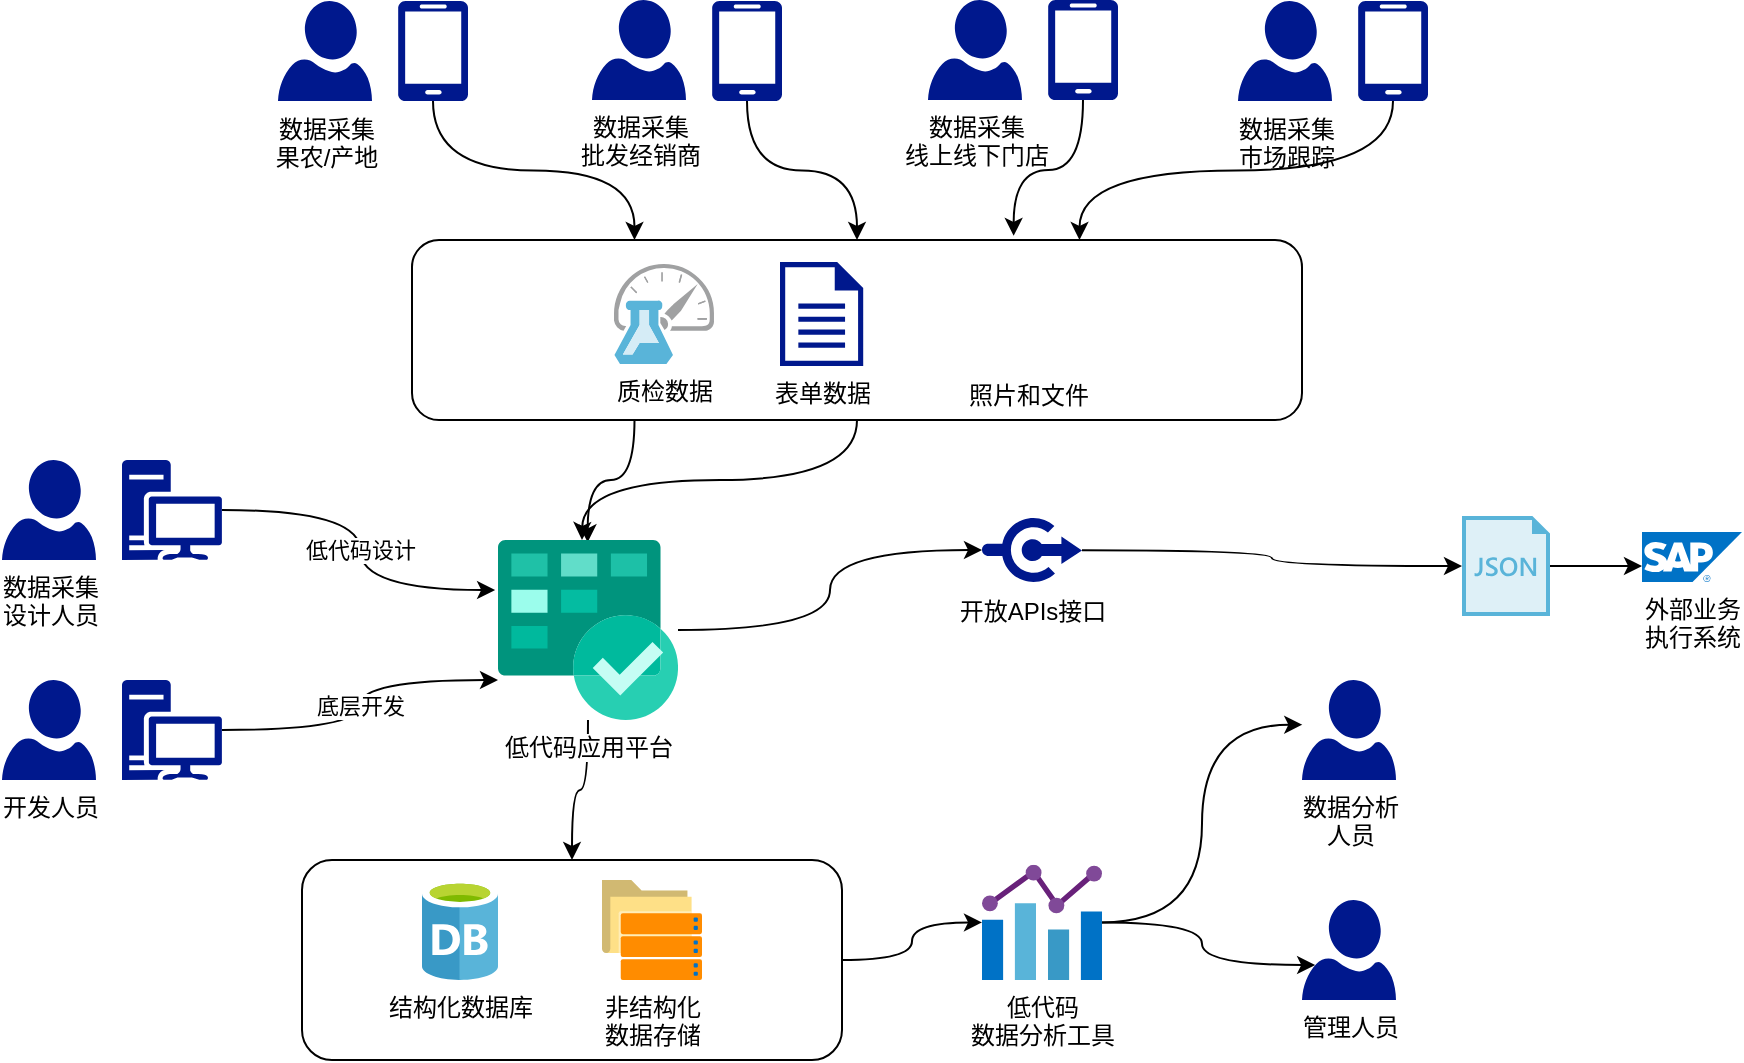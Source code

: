 <mxfile version="16.6.5" type="github">
  <diagram id="5N4iI0W4ZJ2sVaFIpPAm" name="Page-1">
    <mxGraphModel dx="1052" dy="545" grid="1" gridSize="10" guides="1" tooltips="1" connect="1" arrows="1" fold="1" page="1" pageScale="1" pageWidth="1169" pageHeight="827" math="0" shadow="0">
      <root>
        <mxCell id="0" />
        <mxCell id="1" parent="0" />
        <mxCell id="i6ZNVyWIBHiedOZb8DuU-54" style="edgeStyle=orthogonalEdgeStyle;curved=1;rounded=0;orthogonalLoop=1;jettySize=auto;html=1;exitX=1;exitY=0.5;exitDx=0;exitDy=0;" edge="1" parent="1" source="i6ZNVyWIBHiedOZb8DuU-52" target="i6ZNVyWIBHiedOZb8DuU-9">
          <mxGeometry relative="1" as="geometry" />
        </mxCell>
        <mxCell id="i6ZNVyWIBHiedOZb8DuU-52" value="" style="rounded=1;whiteSpace=wrap;html=1;" vertex="1" parent="1">
          <mxGeometry x="210" y="580" width="270" height="100" as="geometry" />
        </mxCell>
        <mxCell id="i6ZNVyWIBHiedOZb8DuU-48" style="edgeStyle=orthogonalEdgeStyle;curved=1;rounded=0;orthogonalLoop=1;jettySize=auto;html=1;exitX=0.25;exitY=1;exitDx=0;exitDy=0;entryX=0.498;entryY=0.013;entryDx=0;entryDy=0;entryPerimeter=0;" edge="1" parent="1" source="i6ZNVyWIBHiedOZb8DuU-43" target="i6ZNVyWIBHiedOZb8DuU-10">
          <mxGeometry relative="1" as="geometry" />
        </mxCell>
        <mxCell id="i6ZNVyWIBHiedOZb8DuU-49" style="edgeStyle=orthogonalEdgeStyle;curved=1;rounded=0;orthogonalLoop=1;jettySize=auto;html=1;exitX=0.5;exitY=1;exitDx=0;exitDy=0;" edge="1" parent="1" source="i6ZNVyWIBHiedOZb8DuU-43">
          <mxGeometry relative="1" as="geometry">
            <mxPoint x="350" y="420" as="targetPoint" />
          </mxGeometry>
        </mxCell>
        <mxCell id="i6ZNVyWIBHiedOZb8DuU-43" value="" style="rounded=1;whiteSpace=wrap;html=1;" vertex="1" parent="1">
          <mxGeometry x="265" y="270" width="445" height="90" as="geometry" />
        </mxCell>
        <mxCell id="i6ZNVyWIBHiedOZb8DuU-1" value="结构化数据库" style="sketch=0;aspect=fixed;html=1;points=[];align=center;image;fontSize=12;image=img/lib/mscae/Database_General.svg;" vertex="1" parent="1">
          <mxGeometry x="270" y="590" width="38" height="50" as="geometry" />
        </mxCell>
        <mxCell id="i6ZNVyWIBHiedOZb8DuU-37" value="低代码设计" style="edgeStyle=orthogonalEdgeStyle;curved=1;rounded=0;orthogonalLoop=1;jettySize=auto;html=1;exitX=1;exitY=0.5;exitDx=0;exitDy=0;exitPerimeter=0;entryX=-0.016;entryY=0.278;entryDx=0;entryDy=0;entryPerimeter=0;" edge="1" parent="1" source="i6ZNVyWIBHiedOZb8DuU-4" target="i6ZNVyWIBHiedOZb8DuU-10">
          <mxGeometry relative="1" as="geometry" />
        </mxCell>
        <mxCell id="i6ZNVyWIBHiedOZb8DuU-4" value="" style="sketch=0;aspect=fixed;pointerEvents=1;shadow=0;dashed=0;html=1;strokeColor=none;labelPosition=center;verticalLabelPosition=bottom;verticalAlign=top;align=center;fillColor=#00188D;shape=mxgraph.mscae.enterprise.workstation_client" vertex="1" parent="1">
          <mxGeometry x="120" y="380" width="50" height="50" as="geometry" />
        </mxCell>
        <mxCell id="i6ZNVyWIBHiedOZb8DuU-44" style="edgeStyle=orthogonalEdgeStyle;curved=1;rounded=0;orthogonalLoop=1;jettySize=auto;html=1;entryX=0.25;entryY=0;entryDx=0;entryDy=0;" edge="1" parent="1" source="i6ZNVyWIBHiedOZb8DuU-5" target="i6ZNVyWIBHiedOZb8DuU-43">
          <mxGeometry relative="1" as="geometry" />
        </mxCell>
        <mxCell id="i6ZNVyWIBHiedOZb8DuU-5" value="" style="sketch=0;aspect=fixed;pointerEvents=1;shadow=0;dashed=0;html=1;strokeColor=none;labelPosition=center;verticalLabelPosition=bottom;verticalAlign=top;align=center;fillColor=#00188D;shape=mxgraph.azure.mobile" vertex="1" parent="1">
          <mxGeometry x="258" y="150.5" width="35" height="50" as="geometry" />
        </mxCell>
        <mxCell id="i6ZNVyWIBHiedOZb8DuU-6" value="数据采集&lt;br&gt;设计人员" style="sketch=0;aspect=fixed;pointerEvents=1;shadow=0;dashed=0;html=1;strokeColor=none;labelPosition=center;verticalLabelPosition=bottom;verticalAlign=top;align=center;fillColor=#00188D;shape=mxgraph.azure.user" vertex="1" parent="1">
          <mxGeometry x="60" y="380" width="47" height="50" as="geometry" />
        </mxCell>
        <mxCell id="i6ZNVyWIBHiedOZb8DuU-7" value="外部业务&lt;br&gt;执行系统" style="sketch=0;aspect=fixed;html=1;points=[];align=center;image;fontSize=12;image=img/lib/mscae/SAP_HANA_on_Azure.svg;" vertex="1" parent="1">
          <mxGeometry x="880" y="416" width="50" height="25" as="geometry" />
        </mxCell>
        <mxCell id="i6ZNVyWIBHiedOZb8DuU-59" style="edgeStyle=orthogonalEdgeStyle;curved=1;rounded=0;orthogonalLoop=1;jettySize=auto;html=1;entryX=0;entryY=0.68;entryDx=0;entryDy=0;entryPerimeter=0;" edge="1" parent="1" source="i6ZNVyWIBHiedOZb8DuU-8" target="i6ZNVyWIBHiedOZb8DuU-7">
          <mxGeometry relative="1" as="geometry" />
        </mxCell>
        <mxCell id="i6ZNVyWIBHiedOZb8DuU-8" value="" style="sketch=0;aspect=fixed;html=1;points=[];align=center;image;fontSize=12;image=img/lib/mscae/Templates.svg;" vertex="1" parent="1">
          <mxGeometry x="790" y="408" width="44" height="50" as="geometry" />
        </mxCell>
        <mxCell id="i6ZNVyWIBHiedOZb8DuU-55" style="edgeStyle=orthogonalEdgeStyle;curved=1;rounded=0;orthogonalLoop=1;jettySize=auto;html=1;entryX=0.003;entryY=0.447;entryDx=0;entryDy=0;entryPerimeter=0;" edge="1" parent="1" source="i6ZNVyWIBHiedOZb8DuU-9" target="i6ZNVyWIBHiedOZb8DuU-26">
          <mxGeometry relative="1" as="geometry" />
        </mxCell>
        <mxCell id="i6ZNVyWIBHiedOZb8DuU-56" style="edgeStyle=orthogonalEdgeStyle;curved=1;rounded=0;orthogonalLoop=1;jettySize=auto;html=1;entryX=0.14;entryY=0.65;entryDx=0;entryDy=0;entryPerimeter=0;" edge="1" parent="1" source="i6ZNVyWIBHiedOZb8DuU-9" target="i6ZNVyWIBHiedOZb8DuU-25">
          <mxGeometry relative="1" as="geometry" />
        </mxCell>
        <mxCell id="i6ZNVyWIBHiedOZb8DuU-9" value="低代码&lt;br&gt;数据分析工具" style="sketch=0;aspect=fixed;html=1;points=[];align=center;image;fontSize=12;image=img/lib/mscae/Chart.svg;" vertex="1" parent="1">
          <mxGeometry x="550" y="582.4" width="60" height="57.6" as="geometry" />
        </mxCell>
        <mxCell id="i6ZNVyWIBHiedOZb8DuU-53" style="edgeStyle=orthogonalEdgeStyle;curved=1;rounded=0;orthogonalLoop=1;jettySize=auto;html=1;entryX=0.5;entryY=0;entryDx=0;entryDy=0;" edge="1" parent="1" source="i6ZNVyWIBHiedOZb8DuU-10" target="i6ZNVyWIBHiedOZb8DuU-52">
          <mxGeometry relative="1" as="geometry" />
        </mxCell>
        <mxCell id="i6ZNVyWIBHiedOZb8DuU-57" style="edgeStyle=orthogonalEdgeStyle;curved=1;rounded=0;orthogonalLoop=1;jettySize=auto;html=1;entryX=0;entryY=0.5;entryDx=0;entryDy=0;entryPerimeter=0;" edge="1" parent="1" source="i6ZNVyWIBHiedOZb8DuU-10" target="i6ZNVyWIBHiedOZb8DuU-15">
          <mxGeometry relative="1" as="geometry" />
        </mxCell>
        <mxCell id="i6ZNVyWIBHiedOZb8DuU-10" value="低代码应用平台" style="sketch=0;aspect=fixed;html=1;points=[];align=center;image;fontSize=12;image=img/lib/mscae/Azure_Boards.svg;" vertex="1" parent="1">
          <mxGeometry x="308" y="420" width="90" height="90" as="geometry" />
        </mxCell>
        <mxCell id="i6ZNVyWIBHiedOZb8DuU-13" value="质检数据" style="sketch=0;aspect=fixed;html=1;points=[];align=center;image;fontSize=12;image=img/lib/mscae/Machine_Learning_Studio_Web_Service_Plans.svg;" vertex="1" parent="1">
          <mxGeometry x="366" y="282" width="50" height="50" as="geometry" />
        </mxCell>
        <mxCell id="i6ZNVyWIBHiedOZb8DuU-58" style="edgeStyle=orthogonalEdgeStyle;curved=1;rounded=0;orthogonalLoop=1;jettySize=auto;html=1;exitX=1;exitY=0.505;exitDx=0;exitDy=0;exitPerimeter=0;" edge="1" parent="1" source="i6ZNVyWIBHiedOZb8DuU-15" target="i6ZNVyWIBHiedOZb8DuU-8">
          <mxGeometry relative="1" as="geometry" />
        </mxCell>
        <mxCell id="i6ZNVyWIBHiedOZb8DuU-15" value="开放APIs接口" style="sketch=0;aspect=fixed;pointerEvents=1;shadow=0;dashed=0;html=1;strokeColor=none;labelPosition=center;verticalLabelPosition=bottom;verticalAlign=top;align=center;fillColor=#00188D;shape=mxgraph.mscae.enterprise.connectors" vertex="1" parent="1">
          <mxGeometry x="550" y="408" width="50" height="34" as="geometry" />
        </mxCell>
        <mxCell id="i6ZNVyWIBHiedOZb8DuU-18" value="照片和文件" style="shape=image;html=1;verticalAlign=top;verticalLabelPosition=bottom;labelBackgroundColor=#ffffff;imageAspect=0;aspect=fixed;image=https://cdn0.iconfinder.com/data/icons/iphone-7-airpods-icons/24/dual-camera-2-128.png" vertex="1" parent="1">
          <mxGeometry x="546" y="280" width="54" height="54" as="geometry" />
        </mxCell>
        <mxCell id="i6ZNVyWIBHiedOZb8DuU-20" value="表单数据" style="sketch=0;aspect=fixed;pointerEvents=1;shadow=0;dashed=0;html=1;strokeColor=none;labelPosition=center;verticalLabelPosition=bottom;verticalAlign=top;align=center;fillColor=#00188D;shape=mxgraph.mscae.enterprise.document" vertex="1" parent="1">
          <mxGeometry x="449" y="281" width="41.6" height="52" as="geometry" />
        </mxCell>
        <mxCell id="i6ZNVyWIBHiedOZb8DuU-21" value="非结构化&lt;br&gt;数据存储" style="sketch=0;aspect=fixed;html=1;points=[];align=center;image;fontSize=12;image=img/lib/mscae/AzureFXTEdgeFiler.svg;" vertex="1" parent="1">
          <mxGeometry x="360" y="590" width="50" height="50" as="geometry" />
        </mxCell>
        <mxCell id="i6ZNVyWIBHiedOZb8DuU-22" value="数据采集&lt;br&gt;果农/产地" style="sketch=0;aspect=fixed;pointerEvents=1;shadow=0;dashed=0;html=1;strokeColor=none;labelPosition=center;verticalLabelPosition=bottom;verticalAlign=top;align=center;fillColor=#00188D;shape=mxgraph.azure.user" vertex="1" parent="1">
          <mxGeometry x="198" y="150.5" width="47" height="50" as="geometry" />
        </mxCell>
        <mxCell id="i6ZNVyWIBHiedOZb8DuU-25" value="管理人员" style="sketch=0;aspect=fixed;pointerEvents=1;shadow=0;dashed=0;html=1;strokeColor=none;labelPosition=center;verticalLabelPosition=bottom;verticalAlign=top;align=center;fillColor=#00188D;shape=mxgraph.azure.user" vertex="1" parent="1">
          <mxGeometry x="710" y="600" width="47" height="50" as="geometry" />
        </mxCell>
        <mxCell id="i6ZNVyWIBHiedOZb8DuU-26" value="数据分析&lt;br&gt;人员" style="sketch=0;aspect=fixed;pointerEvents=1;shadow=0;dashed=0;html=1;strokeColor=none;labelPosition=center;verticalLabelPosition=bottom;verticalAlign=top;align=center;fillColor=#00188D;shape=mxgraph.azure.user" vertex="1" parent="1">
          <mxGeometry x="710" y="490" width="47" height="50" as="geometry" />
        </mxCell>
        <mxCell id="i6ZNVyWIBHiedOZb8DuU-27" value="数据采集&lt;br&gt;批发经销商" style="sketch=0;aspect=fixed;pointerEvents=1;shadow=0;dashed=0;html=1;strokeColor=none;labelPosition=center;verticalLabelPosition=bottom;verticalAlign=top;align=center;fillColor=#00188D;shape=mxgraph.azure.user" vertex="1" parent="1">
          <mxGeometry x="355" y="150" width="47" height="50" as="geometry" />
        </mxCell>
        <mxCell id="i6ZNVyWIBHiedOZb8DuU-28" value="数据采集&lt;br&gt;线上线下门店" style="sketch=0;aspect=fixed;pointerEvents=1;shadow=0;dashed=0;html=1;strokeColor=none;labelPosition=center;verticalLabelPosition=bottom;verticalAlign=top;align=center;fillColor=#00188D;shape=mxgraph.azure.user" vertex="1" parent="1">
          <mxGeometry x="523" y="150" width="47" height="50" as="geometry" />
        </mxCell>
        <mxCell id="i6ZNVyWIBHiedOZb8DuU-29" value="数据采集&lt;br&gt;市场跟踪" style="sketch=0;aspect=fixed;pointerEvents=1;shadow=0;dashed=0;html=1;strokeColor=none;labelPosition=center;verticalLabelPosition=bottom;verticalAlign=top;align=center;fillColor=#00188D;shape=mxgraph.azure.user" vertex="1" parent="1">
          <mxGeometry x="678" y="150.5" width="47" height="50" as="geometry" />
        </mxCell>
        <mxCell id="i6ZNVyWIBHiedOZb8DuU-45" style="edgeStyle=orthogonalEdgeStyle;curved=1;rounded=0;orthogonalLoop=1;jettySize=auto;html=1;exitX=0.5;exitY=1;exitDx=0;exitDy=0;exitPerimeter=0;entryX=0.5;entryY=0;entryDx=0;entryDy=0;" edge="1" parent="1" source="i6ZNVyWIBHiedOZb8DuU-30" target="i6ZNVyWIBHiedOZb8DuU-43">
          <mxGeometry relative="1" as="geometry" />
        </mxCell>
        <mxCell id="i6ZNVyWIBHiedOZb8DuU-30" value="" style="sketch=0;aspect=fixed;pointerEvents=1;shadow=0;dashed=0;html=1;strokeColor=none;labelPosition=center;verticalLabelPosition=bottom;verticalAlign=top;align=center;fillColor=#00188D;shape=mxgraph.azure.mobile" vertex="1" parent="1">
          <mxGeometry x="415" y="150.5" width="35" height="50" as="geometry" />
        </mxCell>
        <mxCell id="i6ZNVyWIBHiedOZb8DuU-46" style="edgeStyle=orthogonalEdgeStyle;curved=1;rounded=0;orthogonalLoop=1;jettySize=auto;html=1;exitX=0.5;exitY=1;exitDx=0;exitDy=0;exitPerimeter=0;entryX=0.676;entryY=-0.023;entryDx=0;entryDy=0;entryPerimeter=0;" edge="1" parent="1" source="i6ZNVyWIBHiedOZb8DuU-31" target="i6ZNVyWIBHiedOZb8DuU-43">
          <mxGeometry relative="1" as="geometry" />
        </mxCell>
        <mxCell id="i6ZNVyWIBHiedOZb8DuU-31" value="" style="sketch=0;aspect=fixed;pointerEvents=1;shadow=0;dashed=0;html=1;strokeColor=none;labelPosition=center;verticalLabelPosition=bottom;verticalAlign=top;align=center;fillColor=#00188D;shape=mxgraph.azure.mobile" vertex="1" parent="1">
          <mxGeometry x="583" y="150" width="35" height="50" as="geometry" />
        </mxCell>
        <mxCell id="i6ZNVyWIBHiedOZb8DuU-47" style="edgeStyle=orthogonalEdgeStyle;curved=1;rounded=0;orthogonalLoop=1;jettySize=auto;html=1;exitX=0.5;exitY=1;exitDx=0;exitDy=0;exitPerimeter=0;entryX=0.75;entryY=0;entryDx=0;entryDy=0;" edge="1" parent="1" source="i6ZNVyWIBHiedOZb8DuU-32" target="i6ZNVyWIBHiedOZb8DuU-43">
          <mxGeometry relative="1" as="geometry" />
        </mxCell>
        <mxCell id="i6ZNVyWIBHiedOZb8DuU-32" value="" style="sketch=0;aspect=fixed;pointerEvents=1;shadow=0;dashed=0;html=1;strokeColor=none;labelPosition=center;verticalLabelPosition=bottom;verticalAlign=top;align=center;fillColor=#00188D;shape=mxgraph.azure.mobile" vertex="1" parent="1">
          <mxGeometry x="738" y="150.5" width="35" height="50" as="geometry" />
        </mxCell>
        <mxCell id="i6ZNVyWIBHiedOZb8DuU-38" value="底层开发" style="edgeStyle=orthogonalEdgeStyle;curved=1;rounded=0;orthogonalLoop=1;jettySize=auto;html=1;entryX=0;entryY=0.778;entryDx=0;entryDy=0;entryPerimeter=0;" edge="1" parent="1" source="i6ZNVyWIBHiedOZb8DuU-33" target="i6ZNVyWIBHiedOZb8DuU-10">
          <mxGeometry relative="1" as="geometry" />
        </mxCell>
        <mxCell id="i6ZNVyWIBHiedOZb8DuU-33" value="" style="sketch=0;aspect=fixed;pointerEvents=1;shadow=0;dashed=0;html=1;strokeColor=none;labelPosition=center;verticalLabelPosition=bottom;verticalAlign=top;align=center;fillColor=#00188D;shape=mxgraph.mscae.enterprise.workstation_client" vertex="1" parent="1">
          <mxGeometry x="120" y="490" width="50" height="50" as="geometry" />
        </mxCell>
        <mxCell id="i6ZNVyWIBHiedOZb8DuU-34" value="开发人员" style="sketch=0;aspect=fixed;pointerEvents=1;shadow=0;dashed=0;html=1;strokeColor=none;labelPosition=center;verticalLabelPosition=bottom;verticalAlign=top;align=center;fillColor=#00188D;shape=mxgraph.azure.user" vertex="1" parent="1">
          <mxGeometry x="60" y="490" width="47" height="50" as="geometry" />
        </mxCell>
      </root>
    </mxGraphModel>
  </diagram>
</mxfile>
